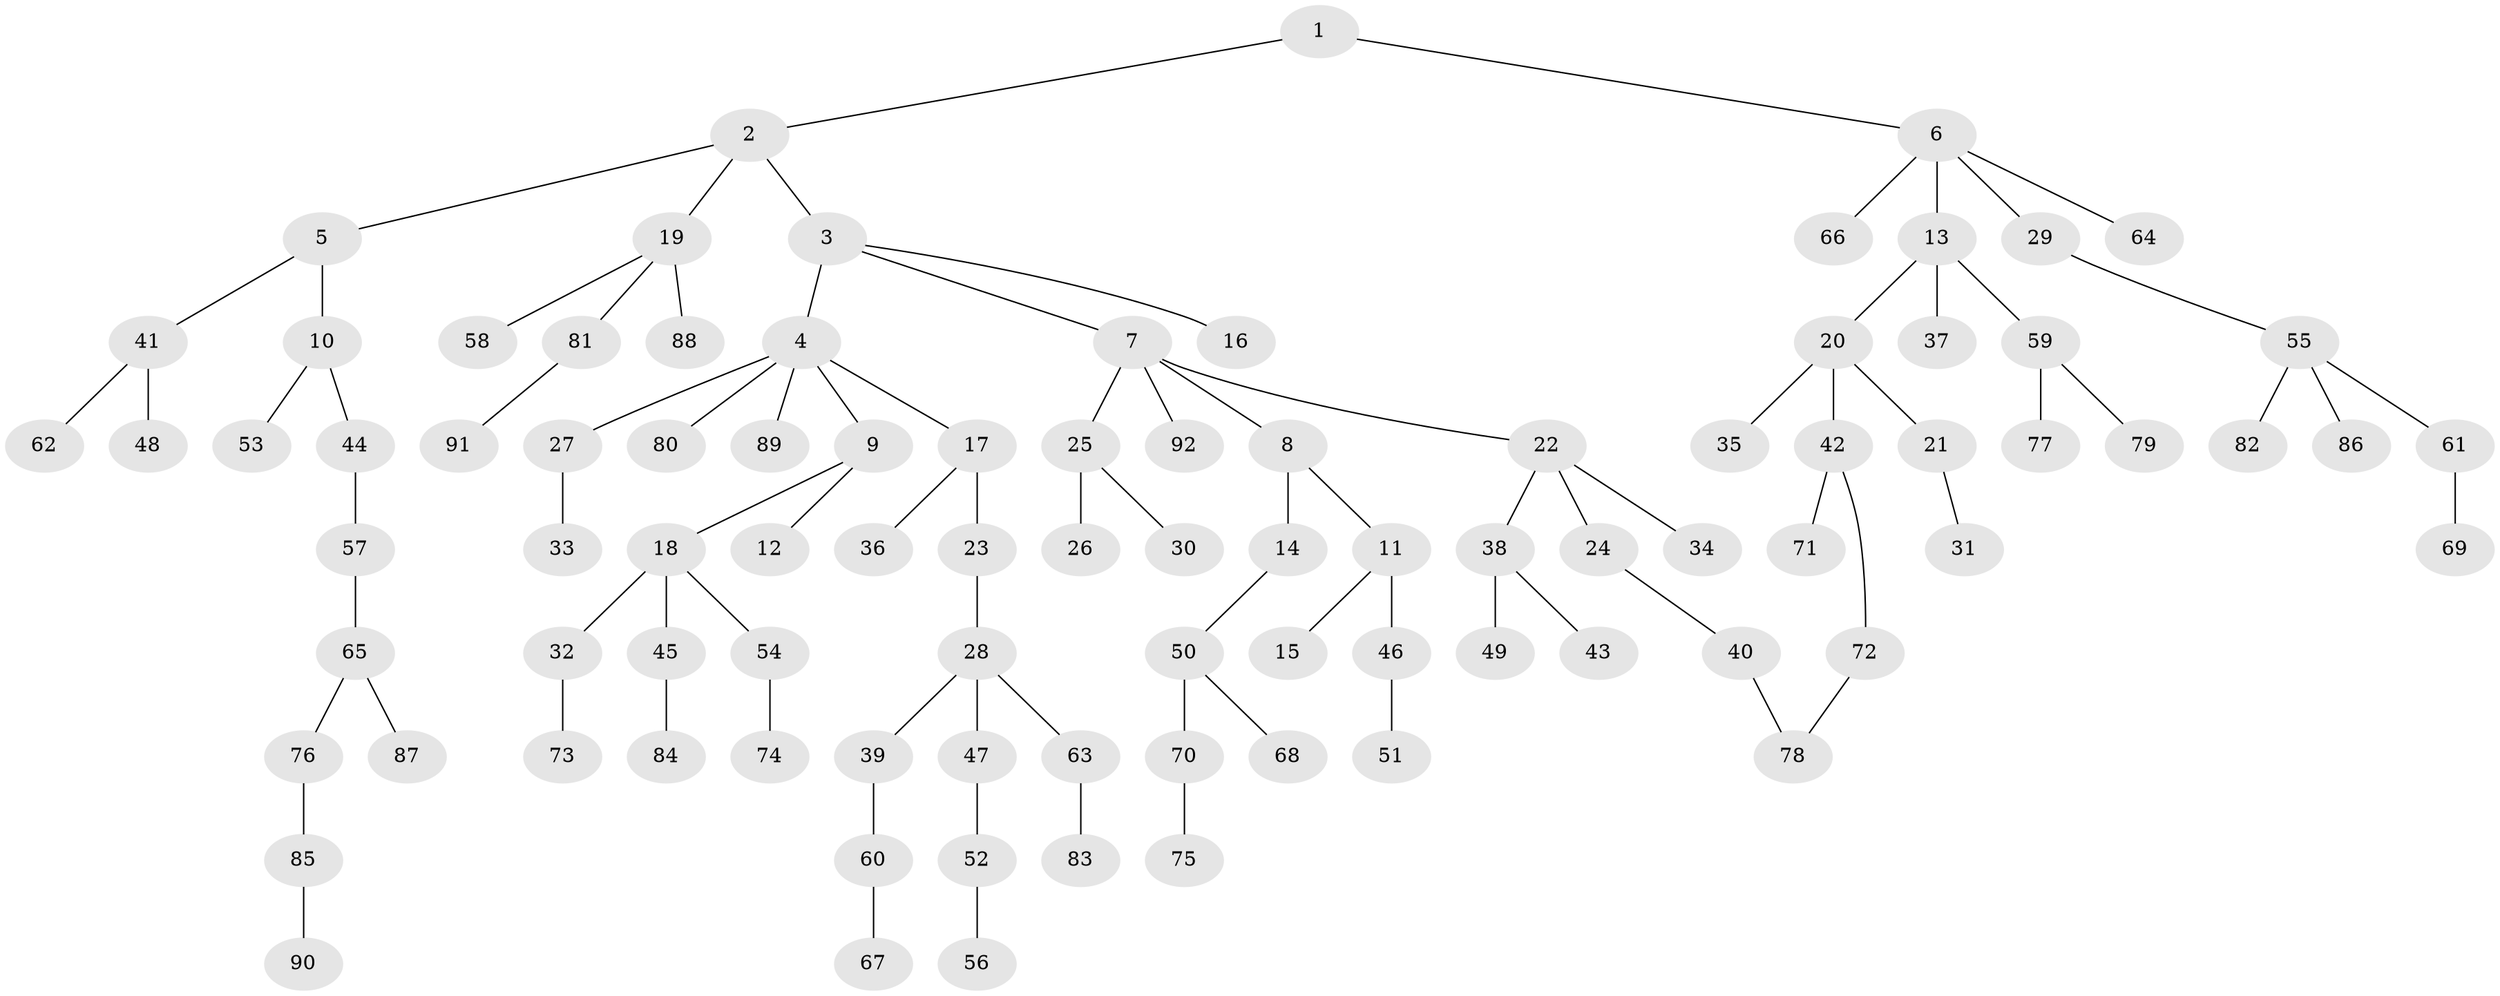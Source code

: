 // Generated by graph-tools (version 1.1) at 2025/01/03/09/25 03:01:06]
// undirected, 92 vertices, 92 edges
graph export_dot {
graph [start="1"]
  node [color=gray90,style=filled];
  1;
  2;
  3;
  4;
  5;
  6;
  7;
  8;
  9;
  10;
  11;
  12;
  13;
  14;
  15;
  16;
  17;
  18;
  19;
  20;
  21;
  22;
  23;
  24;
  25;
  26;
  27;
  28;
  29;
  30;
  31;
  32;
  33;
  34;
  35;
  36;
  37;
  38;
  39;
  40;
  41;
  42;
  43;
  44;
  45;
  46;
  47;
  48;
  49;
  50;
  51;
  52;
  53;
  54;
  55;
  56;
  57;
  58;
  59;
  60;
  61;
  62;
  63;
  64;
  65;
  66;
  67;
  68;
  69;
  70;
  71;
  72;
  73;
  74;
  75;
  76;
  77;
  78;
  79;
  80;
  81;
  82;
  83;
  84;
  85;
  86;
  87;
  88;
  89;
  90;
  91;
  92;
  1 -- 2;
  1 -- 6;
  2 -- 3;
  2 -- 5;
  2 -- 19;
  3 -- 4;
  3 -- 7;
  3 -- 16;
  4 -- 9;
  4 -- 17;
  4 -- 27;
  4 -- 80;
  4 -- 89;
  5 -- 10;
  5 -- 41;
  6 -- 13;
  6 -- 29;
  6 -- 64;
  6 -- 66;
  7 -- 8;
  7 -- 22;
  7 -- 25;
  7 -- 92;
  8 -- 11;
  8 -- 14;
  9 -- 12;
  9 -- 18;
  10 -- 44;
  10 -- 53;
  11 -- 15;
  11 -- 46;
  13 -- 20;
  13 -- 37;
  13 -- 59;
  14 -- 50;
  17 -- 23;
  17 -- 36;
  18 -- 32;
  18 -- 45;
  18 -- 54;
  19 -- 58;
  19 -- 81;
  19 -- 88;
  20 -- 21;
  20 -- 35;
  20 -- 42;
  21 -- 31;
  22 -- 24;
  22 -- 34;
  22 -- 38;
  23 -- 28;
  24 -- 40;
  25 -- 26;
  25 -- 30;
  27 -- 33;
  28 -- 39;
  28 -- 47;
  28 -- 63;
  29 -- 55;
  32 -- 73;
  38 -- 43;
  38 -- 49;
  39 -- 60;
  40 -- 78;
  41 -- 48;
  41 -- 62;
  42 -- 71;
  42 -- 72;
  44 -- 57;
  45 -- 84;
  46 -- 51;
  47 -- 52;
  50 -- 68;
  50 -- 70;
  52 -- 56;
  54 -- 74;
  55 -- 61;
  55 -- 82;
  55 -- 86;
  57 -- 65;
  59 -- 77;
  59 -- 79;
  60 -- 67;
  61 -- 69;
  63 -- 83;
  65 -- 76;
  65 -- 87;
  70 -- 75;
  72 -- 78;
  76 -- 85;
  81 -- 91;
  85 -- 90;
}
